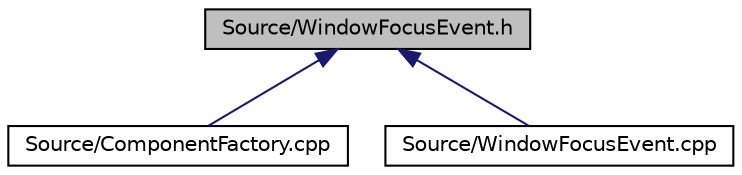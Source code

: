 digraph "Source/WindowFocusEvent.h"
{
 // LATEX_PDF_SIZE
  edge [fontname="Helvetica",fontsize="10",labelfontname="Helvetica",labelfontsize="10"];
  node [fontname="Helvetica",fontsize="10",shape=record];
  Node1 [label="Source/WindowFocusEvent.h",height=0.2,width=0.4,color="black", fillcolor="grey75", style="filled", fontcolor="black",tooltip="Broadcasts events when the window gains/loses focus."];
  Node1 -> Node2 [dir="back",color="midnightblue",fontsize="10",style="solid",fontname="Helvetica"];
  Node2 [label="Source/ComponentFactory.cpp",height=0.2,width=0.4,color="black", fillcolor="white", style="filled",URL="$dc/def/ComponentFactory_8cpp.html",tooltip="Definitions for the component factory class."];
  Node1 -> Node3 [dir="back",color="midnightblue",fontsize="10",style="solid",fontname="Helvetica"];
  Node3 [label="Source/WindowFocusEvent.cpp",height=0.2,width=0.4,color="black", fillcolor="white", style="filled",URL="$dc/d7e/WindowFocusEvent_8cpp.html",tooltip="Broadcasts events when the window gains/loses focus."];
}

